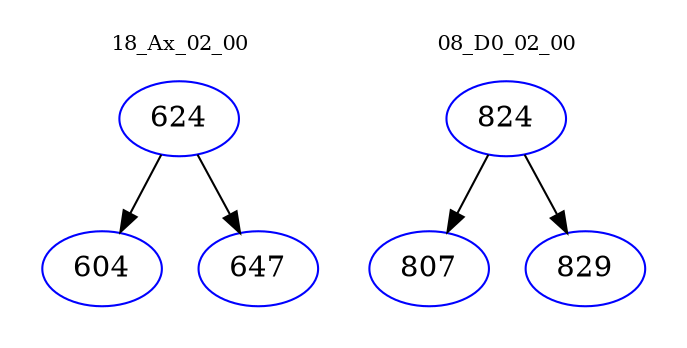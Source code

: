 digraph{
subgraph cluster_0 {
color = white
label = "18_Ax_02_00";
fontsize=10;
T0_624 [label="624", color="blue"]
T0_624 -> T0_604 [color="black"]
T0_604 [label="604", color="blue"]
T0_624 -> T0_647 [color="black"]
T0_647 [label="647", color="blue"]
}
subgraph cluster_1 {
color = white
label = "08_D0_02_00";
fontsize=10;
T1_824 [label="824", color="blue"]
T1_824 -> T1_807 [color="black"]
T1_807 [label="807", color="blue"]
T1_824 -> T1_829 [color="black"]
T1_829 [label="829", color="blue"]
}
}
